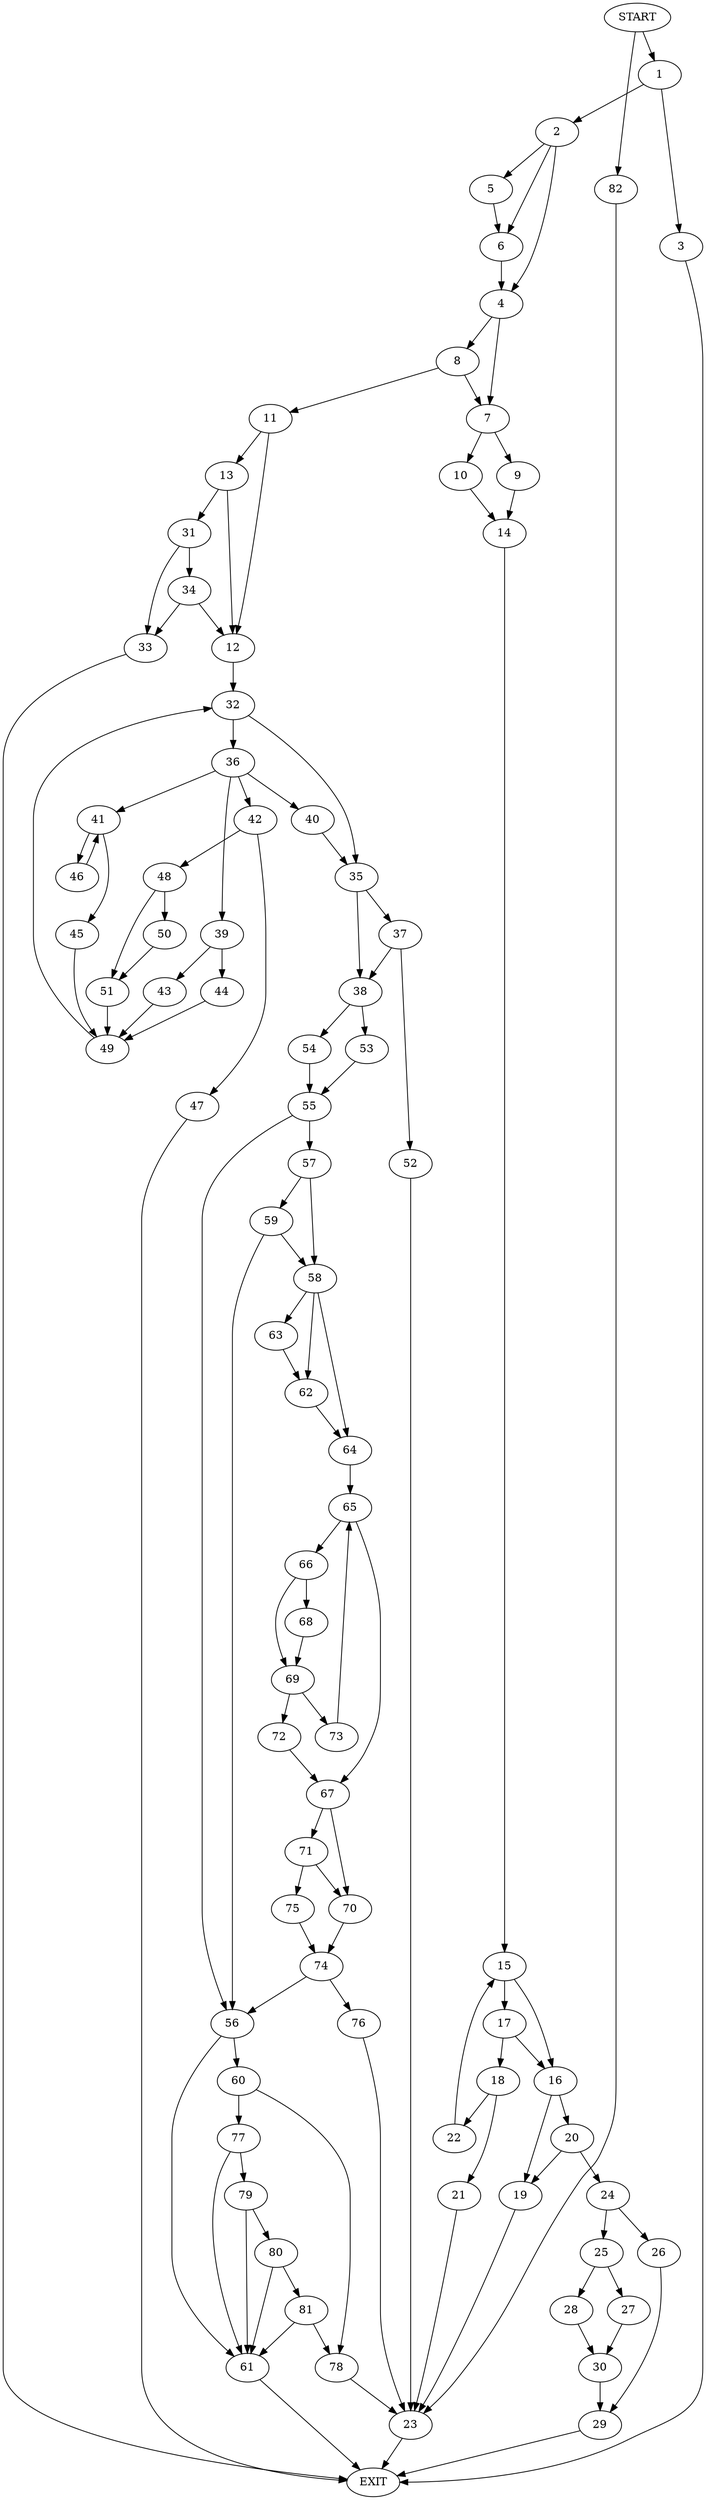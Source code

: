 digraph {
0 [label="START"]
83 [label="EXIT"]
0 -> 1
1 -> 2
1 -> 3
3 -> 83
2 -> 4
2 -> 5
2 -> 6
5 -> 6
4 -> 7
4 -> 8
6 -> 4
7 -> 9
7 -> 10
8 -> 11
8 -> 7
11 -> 12
11 -> 13
10 -> 14
9 -> 14
14 -> 15
15 -> 16
15 -> 17
17 -> 18
17 -> 16
16 -> 19
16 -> 20
18 -> 21
18 -> 22
22 -> 15
21 -> 23
23 -> 83
20 -> 24
20 -> 19
19 -> 23
24 -> 25
24 -> 26
25 -> 27
25 -> 28
26 -> 29
29 -> 83
27 -> 30
28 -> 30
30 -> 29
13 -> 31
13 -> 12
12 -> 32
31 -> 33
31 -> 34
34 -> 33
34 -> 12
33 -> 83
32 -> 35
32 -> 36
35 -> 37
35 -> 38
36 -> 39
36 -> 40
36 -> 41
36 -> 42
39 -> 43
39 -> 44
41 -> 45
41 -> 46
42 -> 47
42 -> 48
40 -> 35
44 -> 49
43 -> 49
49 -> 32
46 -> 41
45 -> 49
48 -> 50
48 -> 51
47 -> 83
50 -> 51
51 -> 49
37 -> 52
37 -> 38
38 -> 53
38 -> 54
52 -> 23
53 -> 55
54 -> 55
55 -> 56
55 -> 57
57 -> 58
57 -> 59
56 -> 60
56 -> 61
59 -> 58
59 -> 56
58 -> 62
58 -> 63
58 -> 64
63 -> 62
62 -> 64
64 -> 65
65 -> 66
65 -> 67
66 -> 68
66 -> 69
67 -> 70
67 -> 71
68 -> 69
69 -> 72
69 -> 73
73 -> 65
72 -> 67
70 -> 74
71 -> 75
71 -> 70
75 -> 74
74 -> 56
74 -> 76
76 -> 23
60 -> 77
60 -> 78
61 -> 83
77 -> 79
77 -> 61
78 -> 23
79 -> 80
79 -> 61
80 -> 81
80 -> 61
81 -> 78
81 -> 61
0 -> 82
82 -> 23
}
